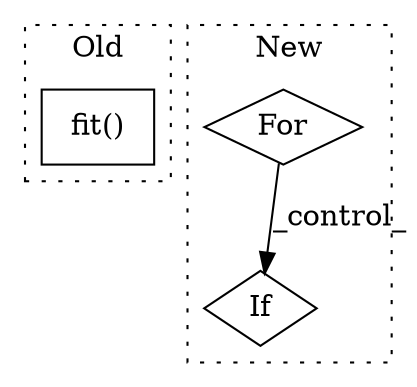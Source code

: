 digraph G {
subgraph cluster0 {
1 [label="fit()" a="75" s="3914,3957" l="10,1" shape="box"];
label = "Old";
style="dotted";
}
subgraph cluster1 {
2 [label="For" a="107" s="4903,4971" l="4,10" shape="diamond"];
3 [label="If" a="96" s="5120" l="3" shape="diamond"];
label = "New";
style="dotted";
}
2 -> 3 [label="_control_"];
}